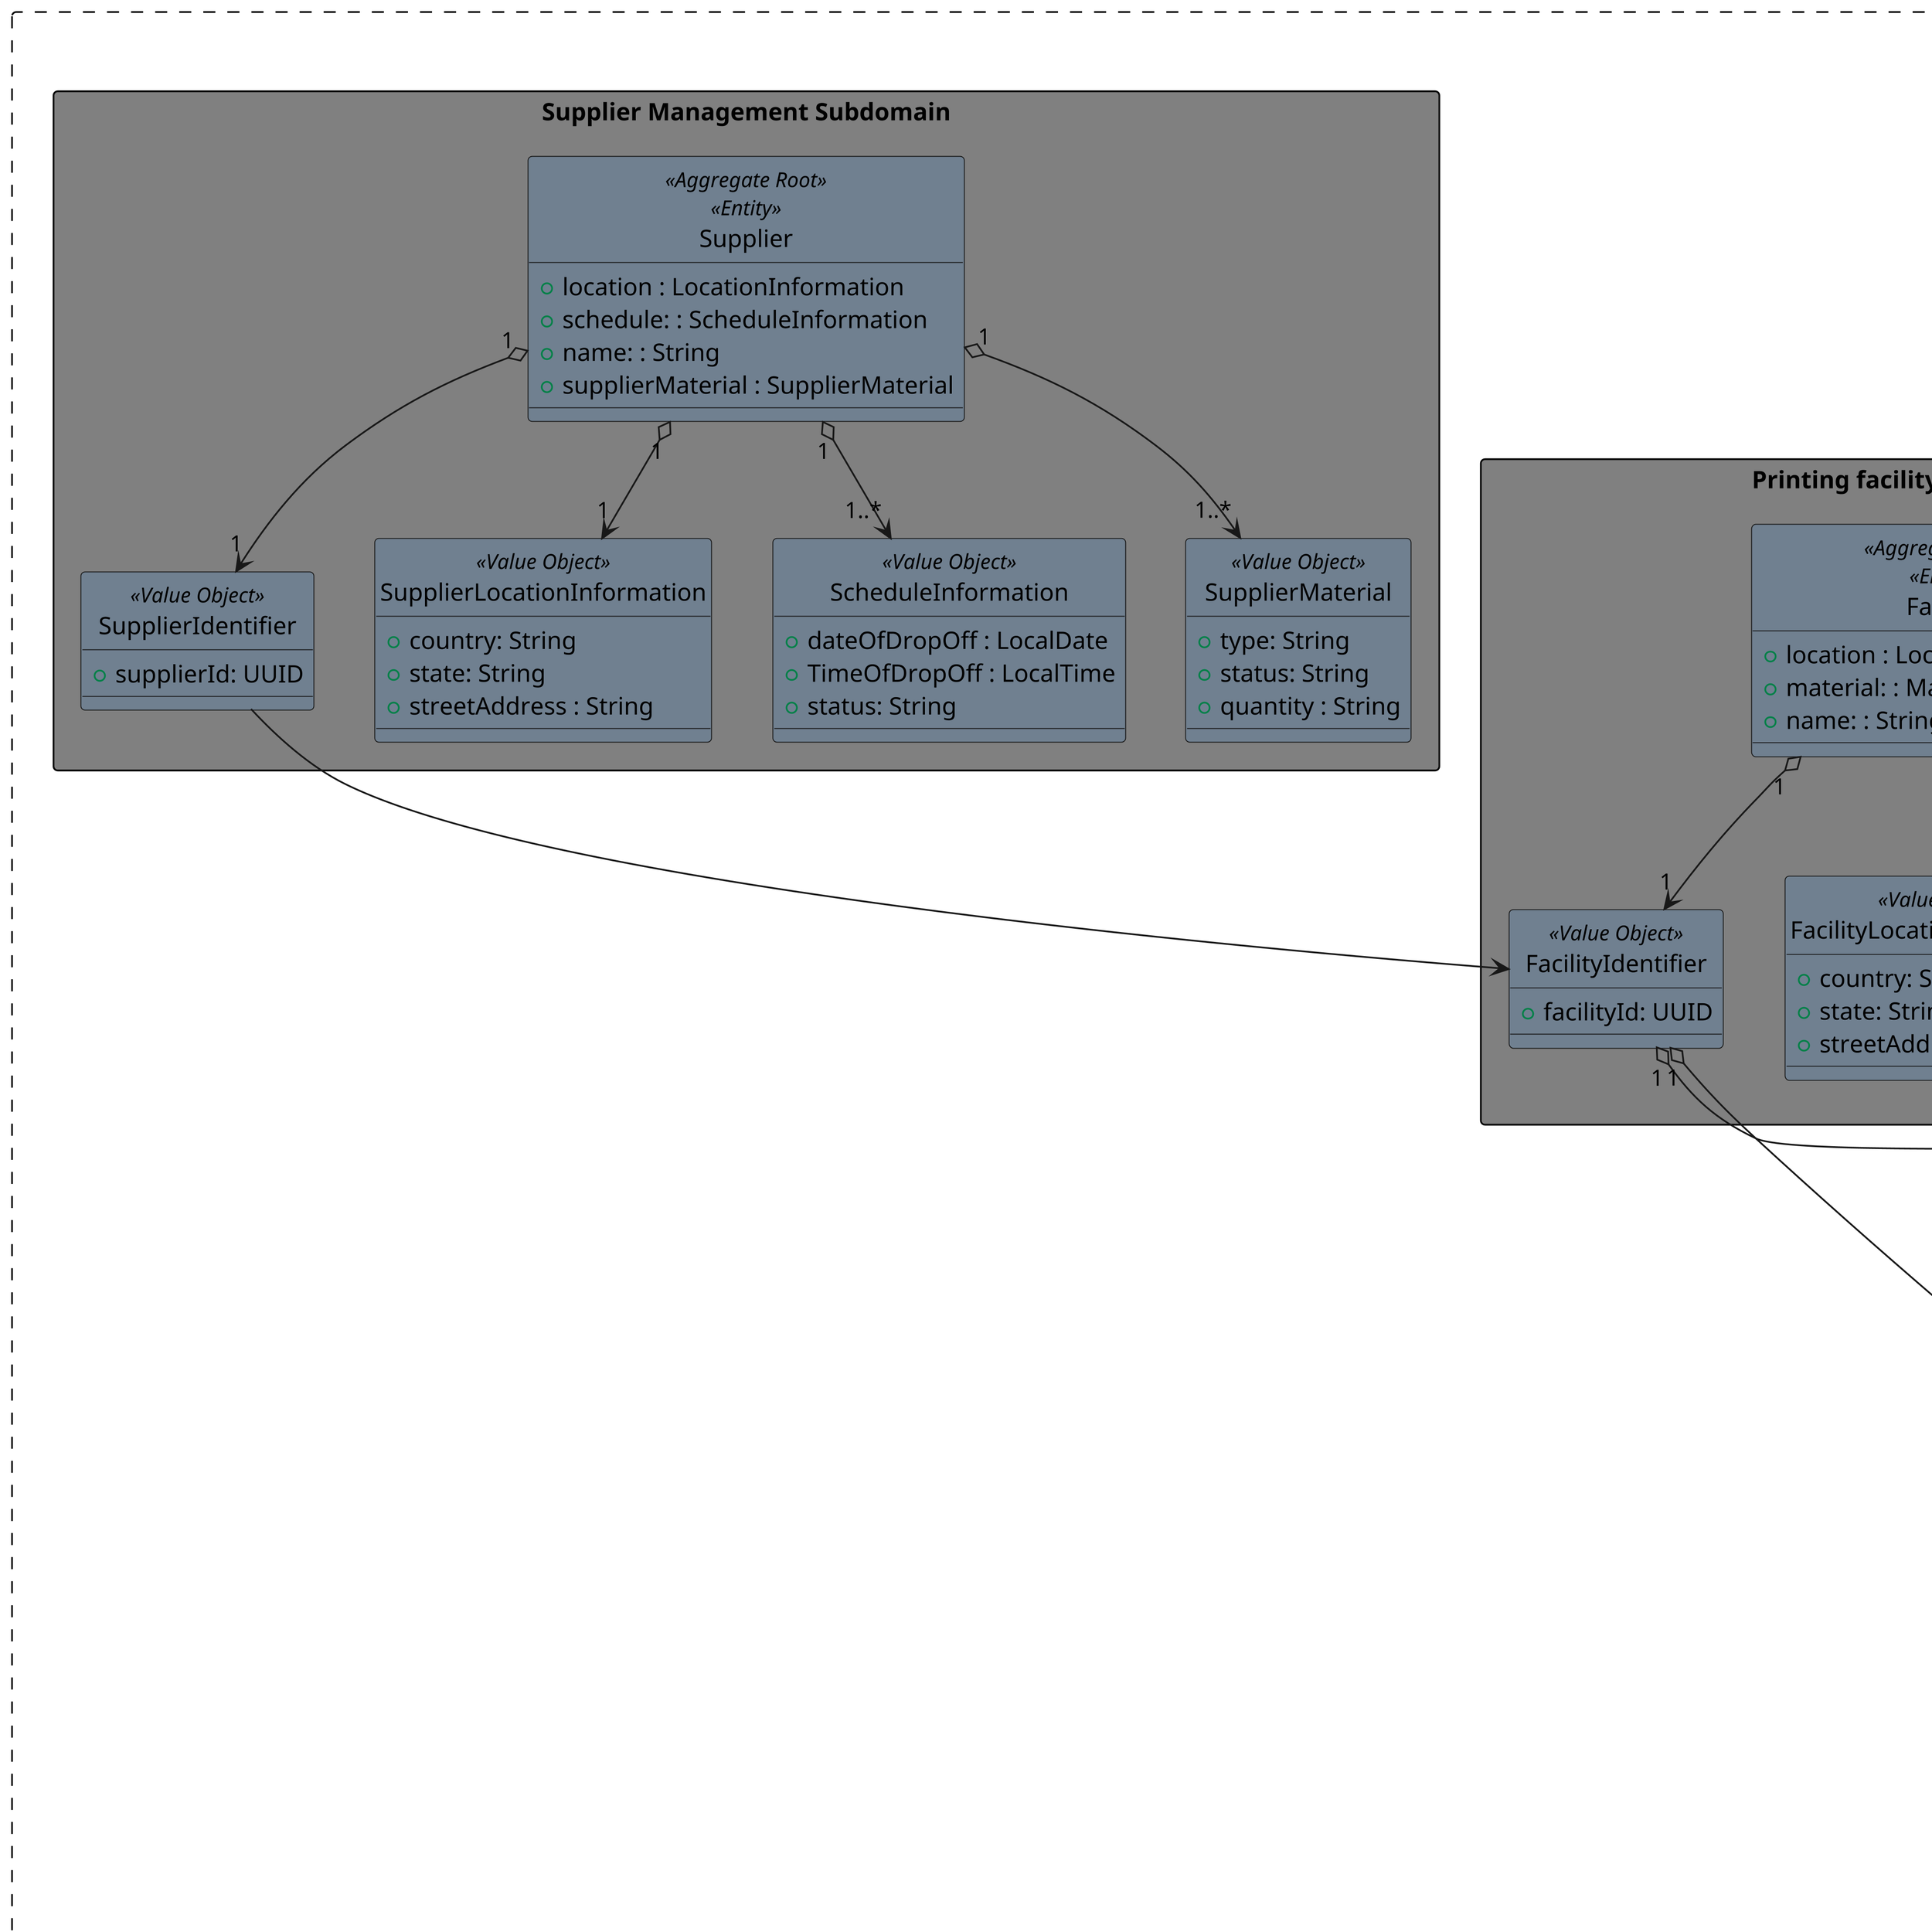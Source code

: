 @startuml
'https://plantuml.com/sequence-diagram

hide circle
top to bottom direction
!define ENTITY(entityName) class entityName <<Entity>>
!define AGGREGATE(aggregateName) class aggregateName <<Aggregate>>
!define AGGREGATE_ROOT(aggregateRootName) class aggregateRootName <<Aggregate Root>>
!define AGGREGATE_Root_ENTITY(aggregateRootEntityName) class aggregateRootEntityName <<Aggregate Root>> << Entity >>
!define VALUE_OBJECT(valueObjectName) class valueObjectName <<Value Object>>


!pragma userVerticalIf on
skinparam dpi 350
skinparam packageStyle rectangle
skinparam rectangle{

    Background #f7f4eb
    BorderColor Black

}

rectangle "Photo Online Printing Store" as BoundedContextPhotoOnlinePrinting #line.dashed{

    Package "Photo Management Subdomain" <<Rectangle>> #lavender{

        ENTITY(Photo) #LightCyan{
            + dimension : String
            + String: color
            + copies: Integer
            + framing: String
            + gift_wrap: Boolean
        }

        VALUE_OBJECT(PhotoIdentifier) #LightCyan{
            + photoId: UUID
        }

        Photo "1" o--> "1" PhotoIdentifier
    }


    Package "Customer Management Subdomain" <<Rectangle>> #lavender{

        ENTITY(Customer) #LightCyan{
           + firstName: String
           + lastName: String
           + email: String
           + phoneNumberInformation: PhoneNumberInformation
           + addressInformation: AddressInformation
        }

        VALUE_OBJECT(CustomerIdentifier) #LightCyan{
           + customerId: UUID
        }

        VALUE_OBJECT(PhoneNumberInformation) #LightCyan{
            + type: String
            + number: string
        }

        VALUE_OBJECT(AddressInformation) #LightCyan{
                    + streetAddress: String
                    + city: String
                    + state: String
                    + country: String
                    + postalCode: String
        }

        Customer "1" o--> "1" CustomerIdentifier
        Customer "1" o--> "1..*" PhoneNumberInformation
        Customer "1" o--> "1..*" AddressInformation

}

     Package "Delivery Management Subdomain" <<Rectangle>> #lavender{

            AGGREGATE_Root_ENTITY(Delivery) #LightCyan{
               + ArrivalInformation: arrivalInformation
               + company: String
               + deliveryInstructions: String
            }

            VALUE_OBJECT(DeliveryIdentifier) #LightCyan{
               + deliveryId: UUID
            }

            VALUE_OBJECT(ArrivalInformation) #LightCyan{
                + date: String
                + time: String
            }

        Delivery "1" o--> "1" DeliveryIdentifier
        Delivery "1" o--> "1" ArrivalInformation

}

  Package "Purchase Management Subdomain" <<Rectangle>> #lavender{

  note "Invariant: when a purchase is canceled, it stays in the list of purchases but the status of the purchase is changed ex: the purchase status is set as 'Canceled' " as purchaseInvariant

            AGGREGATE_Root_ENTITY(Purchase) #LightCyan{
               + totalCost: TotalCost
               + typeOfPayment: String
               + status: String

            }

            VALUE_OBJECT(PurchaseIdentifier) #LightCyan{
               + purchaseId: UUID
            }

            VALUE_OBJECT(TotalCost) #LightCyan{
                + SubTotal: String
                + Total: String
            }


        Purchase "1" o--> "1" PurchaseIdentifier
        Purchase "1" o--> "1" TotalCost

        PhotoIdentifier "1" o--> "1" Purchase
        CustomerIdentifier "1" o--> "1" Purchase
        DeliveryIdentifier "1" o--> "1" Purchase



    }


     Package "Delivery warehouse Management Subdomain" <<Rectangle>> #grey{


                AGGREGATE_Root_ENTITY(Warehouse) #slategrey{
                   + Location : WarehouseLocationInformation
                   + Company: String

                }

                VALUE_OBJECT(WarehouseIdentifier) #slategrey{
                   + wareHouseId: UUID
                }

                VALUE_OBJECT(WarehouseLocationInformation) #slategrey{
                    + country: String
                    + state: String
                    + streetAddress : String

                }


            Warehouse "1" o--> "1" WarehouseIdentifier
            Warehouse "1" o--> "1" WarehouseLocationInformation
            WarehouseIdentifier o-->  DeliveryIdentifier

        }

Package "Printing facility Management Subdomain" <<Rectangle>> #grey{


                AGGREGATE_Root_ENTITY(Facility) #slategrey{
                   + location : LocationInformation
                   + material: : Material
                   + name: : String

                }

                VALUE_OBJECT(FacilityIdentifier) #slategrey{
                   + facilityId: UUID
                }

                VALUE_OBJECT(FacilityLocationInformation) #slategrey{
                    + country: String
                    + state: String
                    + streetAddress : String

                }

                VALUE_OBJECT(Material) #slategrey{
                    + type: String
                    + status: String
                    + quantity : String
                    + nextStockDelivery: String

                }


            Facility "1" o--> "1" FacilityIdentifier
            Facility "1" o--> "1" FacilityLocationInformation
            Facility "1" o--> "1..*" Material
            FacilityIdentifier "1" o--> "1..*" WarehouseIdentifier
            FacilityIdentifier "1" o--> "1..*" PurchaseIdentifier

        }


        Package "Supplier Management Subdomain" <<Rectangle>> #grey{


                        AGGREGATE_Root_ENTITY(Supplier) #slategrey{
                           + location : LocationInformation
                           + schedule: : ScheduleInformation
                           + name: : String
                           + supplierMaterial : SupplierMaterial

                        }

                        VALUE_OBJECT(SupplierIdentifier) #slategrey{
                           + supplierId: UUID
                        }

                        VALUE_OBJECT(SupplierLocationInformation) #slategrey{
                            + country: String
                            + state: String
                            + streetAddress : String

                        }

                        VALUE_OBJECT(ScheduleInformation) #slategrey{
                            + dateOfDropOff : LocalDate
                            + TimeOfDropOff : LocalTime
                            + status: String

                        }

                        VALUE_OBJECT(SupplierMaterial) #slategrey{
                            + type: String
                            + status: String
                            + quantity : String
                    }

                     Supplier "1" o--> "1" SupplierIdentifier
                     Supplier "1" o--> "1" SupplierLocationInformation
                     Supplier "1" o--> "1..*" SupplierMaterial
                     Supplier "1" o--> "1..*" ScheduleInformation
                     SupplierIdentifier --> FacilityIdentifier
                    }
}

@enduml